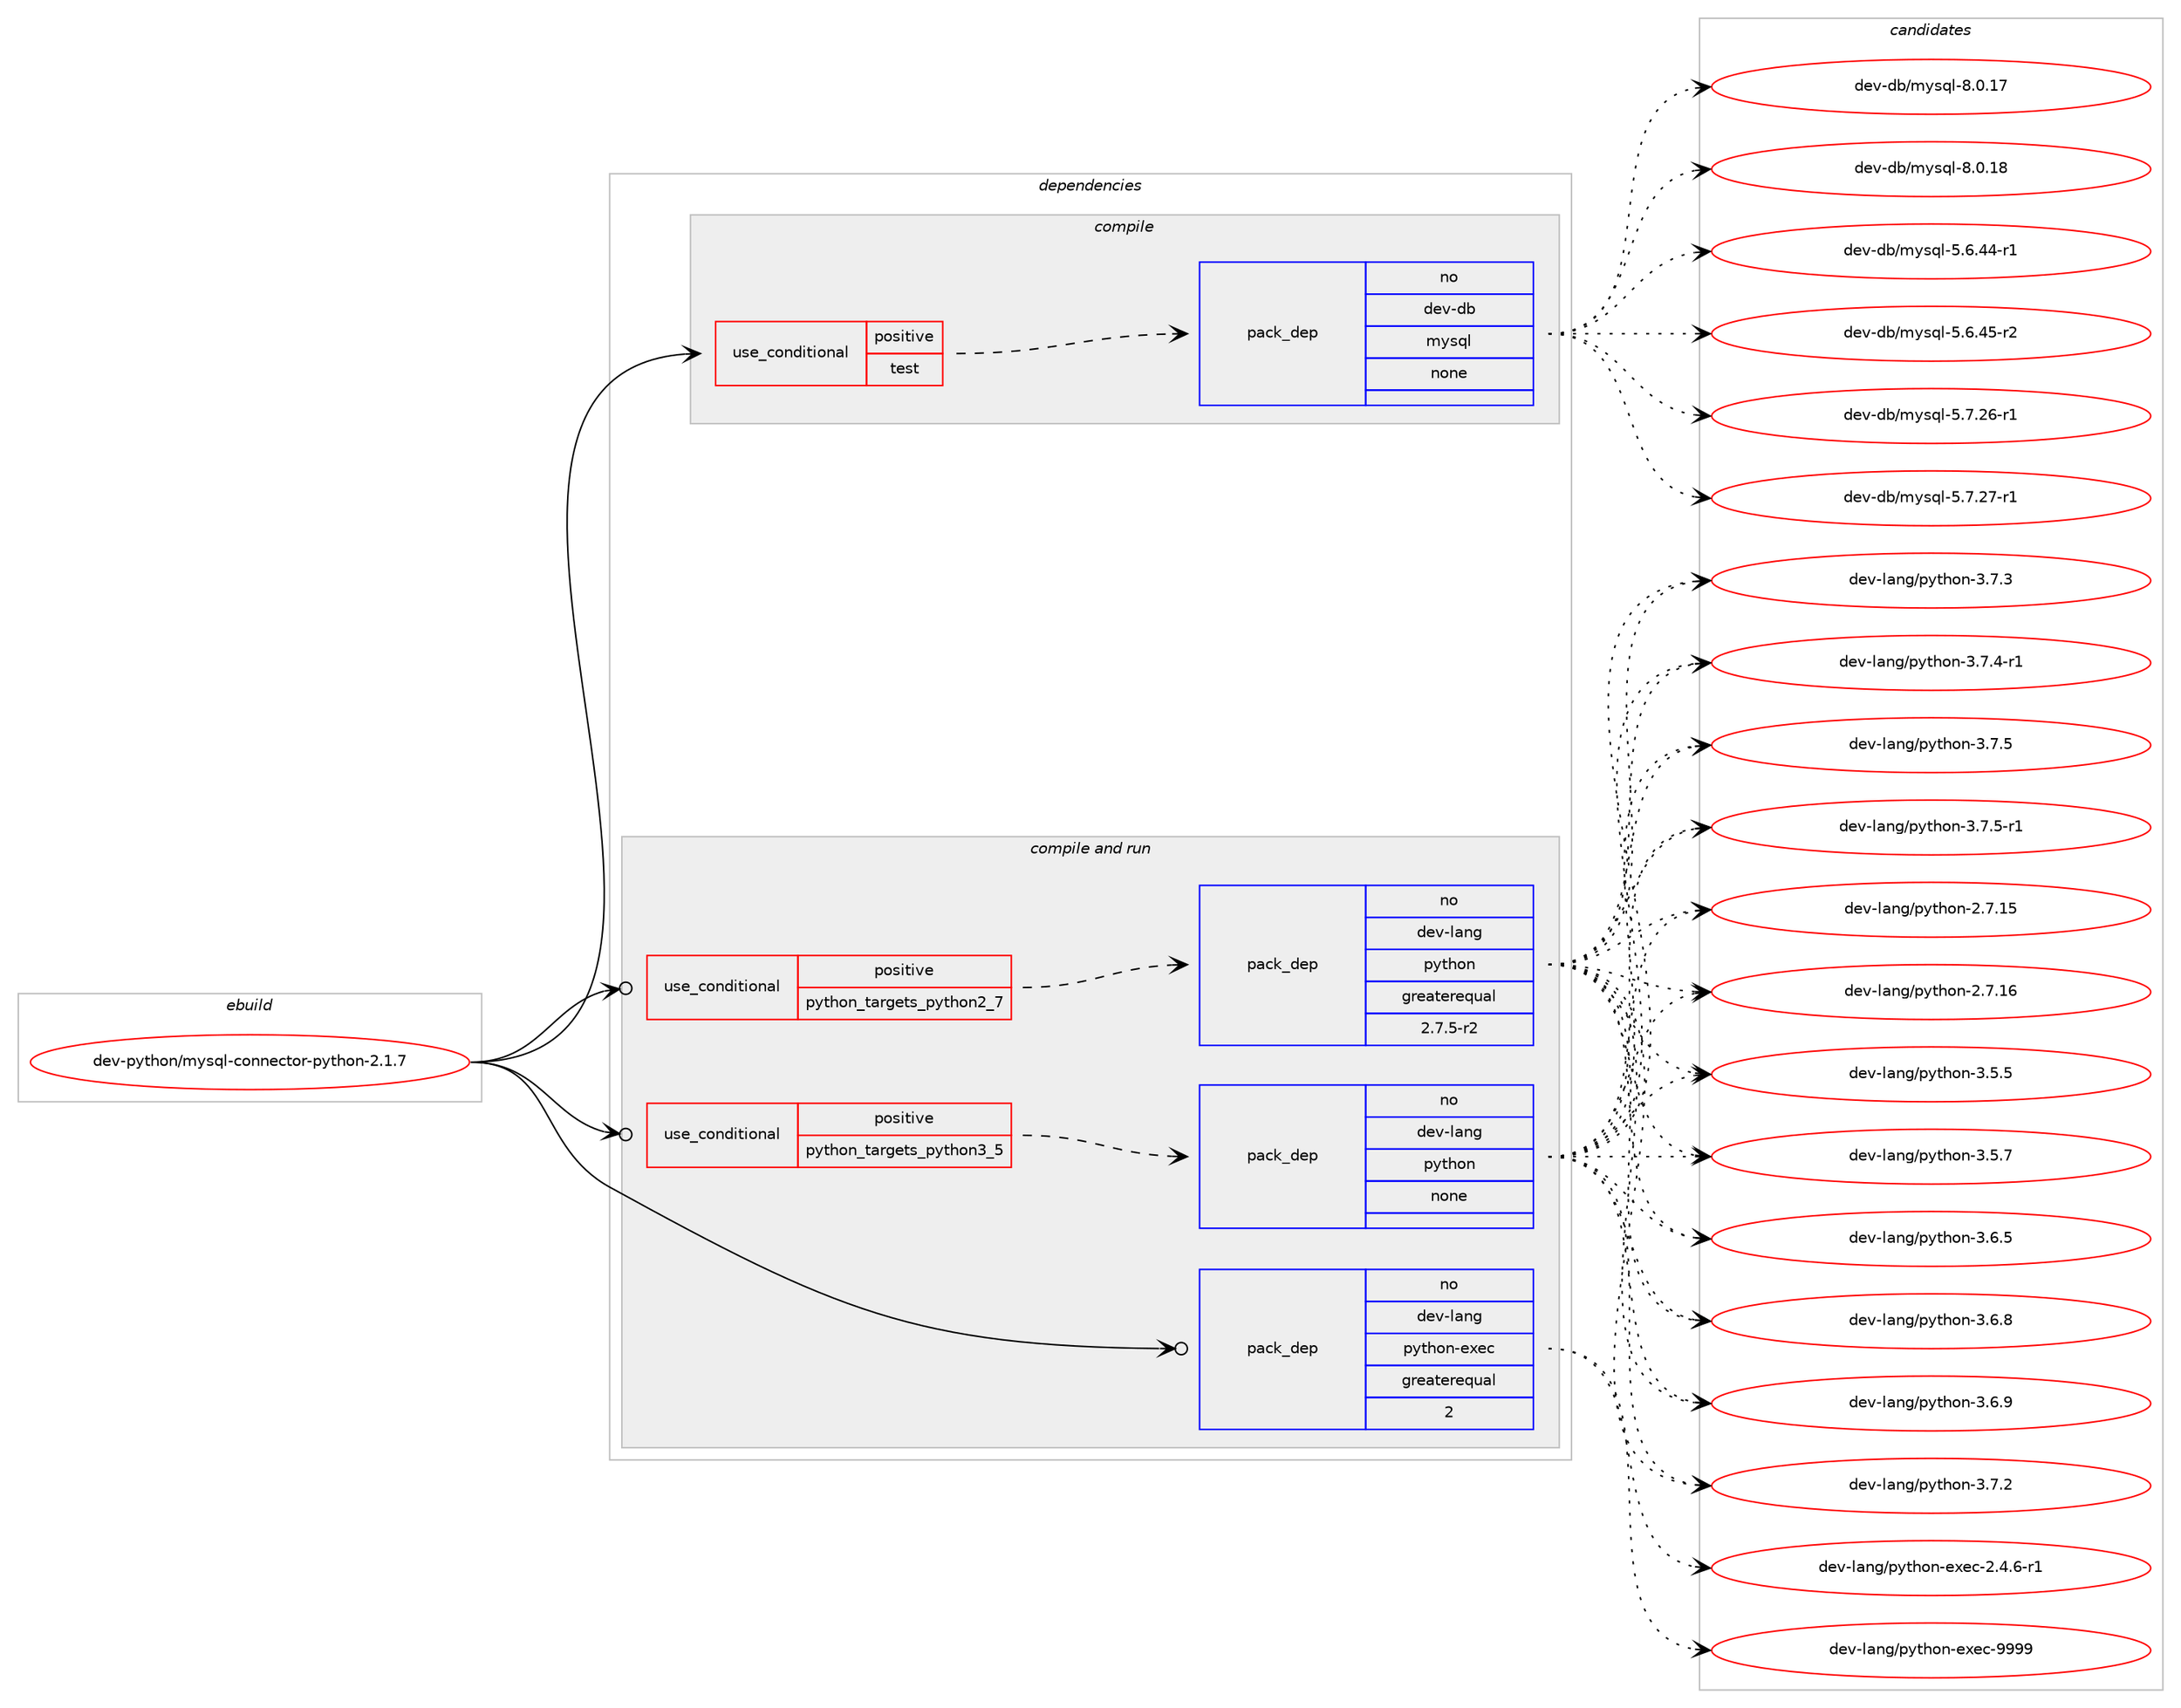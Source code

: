 digraph prolog {

# *************
# Graph options
# *************

newrank=true;
concentrate=true;
compound=true;
graph [rankdir=LR,fontname=Helvetica,fontsize=10,ranksep=1.5];#, ranksep=2.5, nodesep=0.2];
edge  [arrowhead=vee];
node  [fontname=Helvetica,fontsize=10];

# **********
# The ebuild
# **********

subgraph cluster_leftcol {
color=gray;
rank=same;
label=<<i>ebuild</i>>;
id [label="dev-python/mysql-connector-python-2.1.7", color=red, width=4, href="../dev-python/mysql-connector-python-2.1.7.svg"];
}

# ****************
# The dependencies
# ****************

subgraph cluster_midcol {
color=gray;
label=<<i>dependencies</i>>;
subgraph cluster_compile {
fillcolor="#eeeeee";
style=filled;
label=<<i>compile</i>>;
subgraph cond142827 {
dependency615597 [label=<<TABLE BORDER="0" CELLBORDER="1" CELLSPACING="0" CELLPADDING="4"><TR><TD ROWSPAN="3" CELLPADDING="10">use_conditional</TD></TR><TR><TD>positive</TD></TR><TR><TD>test</TD></TR></TABLE>>, shape=none, color=red];
subgraph pack460965 {
dependency615598 [label=<<TABLE BORDER="0" CELLBORDER="1" CELLSPACING="0" CELLPADDING="4" WIDTH="220"><TR><TD ROWSPAN="6" CELLPADDING="30">pack_dep</TD></TR><TR><TD WIDTH="110">no</TD></TR><TR><TD>dev-db</TD></TR><TR><TD>mysql</TD></TR><TR><TD>none</TD></TR><TR><TD></TD></TR></TABLE>>, shape=none, color=blue];
}
dependency615597:e -> dependency615598:w [weight=20,style="dashed",arrowhead="vee"];
}
id:e -> dependency615597:w [weight=20,style="solid",arrowhead="vee"];
}
subgraph cluster_compileandrun {
fillcolor="#eeeeee";
style=filled;
label=<<i>compile and run</i>>;
subgraph cond142828 {
dependency615599 [label=<<TABLE BORDER="0" CELLBORDER="1" CELLSPACING="0" CELLPADDING="4"><TR><TD ROWSPAN="3" CELLPADDING="10">use_conditional</TD></TR><TR><TD>positive</TD></TR><TR><TD>python_targets_python2_7</TD></TR></TABLE>>, shape=none, color=red];
subgraph pack460966 {
dependency615600 [label=<<TABLE BORDER="0" CELLBORDER="1" CELLSPACING="0" CELLPADDING="4" WIDTH="220"><TR><TD ROWSPAN="6" CELLPADDING="30">pack_dep</TD></TR><TR><TD WIDTH="110">no</TD></TR><TR><TD>dev-lang</TD></TR><TR><TD>python</TD></TR><TR><TD>greaterequal</TD></TR><TR><TD>2.7.5-r2</TD></TR></TABLE>>, shape=none, color=blue];
}
dependency615599:e -> dependency615600:w [weight=20,style="dashed",arrowhead="vee"];
}
id:e -> dependency615599:w [weight=20,style="solid",arrowhead="odotvee"];
subgraph cond142829 {
dependency615601 [label=<<TABLE BORDER="0" CELLBORDER="1" CELLSPACING="0" CELLPADDING="4"><TR><TD ROWSPAN="3" CELLPADDING="10">use_conditional</TD></TR><TR><TD>positive</TD></TR><TR><TD>python_targets_python3_5</TD></TR></TABLE>>, shape=none, color=red];
subgraph pack460967 {
dependency615602 [label=<<TABLE BORDER="0" CELLBORDER="1" CELLSPACING="0" CELLPADDING="4" WIDTH="220"><TR><TD ROWSPAN="6" CELLPADDING="30">pack_dep</TD></TR><TR><TD WIDTH="110">no</TD></TR><TR><TD>dev-lang</TD></TR><TR><TD>python</TD></TR><TR><TD>none</TD></TR><TR><TD></TD></TR></TABLE>>, shape=none, color=blue];
}
dependency615601:e -> dependency615602:w [weight=20,style="dashed",arrowhead="vee"];
}
id:e -> dependency615601:w [weight=20,style="solid",arrowhead="odotvee"];
subgraph pack460968 {
dependency615603 [label=<<TABLE BORDER="0" CELLBORDER="1" CELLSPACING="0" CELLPADDING="4" WIDTH="220"><TR><TD ROWSPAN="6" CELLPADDING="30">pack_dep</TD></TR><TR><TD WIDTH="110">no</TD></TR><TR><TD>dev-lang</TD></TR><TR><TD>python-exec</TD></TR><TR><TD>greaterequal</TD></TR><TR><TD>2</TD></TR></TABLE>>, shape=none, color=blue];
}
id:e -> dependency615603:w [weight=20,style="solid",arrowhead="odotvee"];
}
subgraph cluster_run {
fillcolor="#eeeeee";
style=filled;
label=<<i>run</i>>;
}
}

# **************
# The candidates
# **************

subgraph cluster_choices {
rank=same;
color=gray;
label=<<i>candidates</i>>;

subgraph choice460965 {
color=black;
nodesep=1;
choice100101118451009847109121115113108455346544652524511449 [label="dev-db/mysql-5.6.44-r1", color=red, width=4,href="../dev-db/mysql-5.6.44-r1.svg"];
choice100101118451009847109121115113108455346544652534511450 [label="dev-db/mysql-5.6.45-r2", color=red, width=4,href="../dev-db/mysql-5.6.45-r2.svg"];
choice100101118451009847109121115113108455346554650544511449 [label="dev-db/mysql-5.7.26-r1", color=red, width=4,href="../dev-db/mysql-5.7.26-r1.svg"];
choice100101118451009847109121115113108455346554650554511449 [label="dev-db/mysql-5.7.27-r1", color=red, width=4,href="../dev-db/mysql-5.7.27-r1.svg"];
choice10010111845100984710912111511310845564648464955 [label="dev-db/mysql-8.0.17", color=red, width=4,href="../dev-db/mysql-8.0.17.svg"];
choice10010111845100984710912111511310845564648464956 [label="dev-db/mysql-8.0.18", color=red, width=4,href="../dev-db/mysql-8.0.18.svg"];
dependency615598:e -> choice100101118451009847109121115113108455346544652524511449:w [style=dotted,weight="100"];
dependency615598:e -> choice100101118451009847109121115113108455346544652534511450:w [style=dotted,weight="100"];
dependency615598:e -> choice100101118451009847109121115113108455346554650544511449:w [style=dotted,weight="100"];
dependency615598:e -> choice100101118451009847109121115113108455346554650554511449:w [style=dotted,weight="100"];
dependency615598:e -> choice10010111845100984710912111511310845564648464955:w [style=dotted,weight="100"];
dependency615598:e -> choice10010111845100984710912111511310845564648464956:w [style=dotted,weight="100"];
}
subgraph choice460966 {
color=black;
nodesep=1;
choice10010111845108971101034711212111610411111045504655464953 [label="dev-lang/python-2.7.15", color=red, width=4,href="../dev-lang/python-2.7.15.svg"];
choice10010111845108971101034711212111610411111045504655464954 [label="dev-lang/python-2.7.16", color=red, width=4,href="../dev-lang/python-2.7.16.svg"];
choice100101118451089711010347112121116104111110455146534653 [label="dev-lang/python-3.5.5", color=red, width=4,href="../dev-lang/python-3.5.5.svg"];
choice100101118451089711010347112121116104111110455146534655 [label="dev-lang/python-3.5.7", color=red, width=4,href="../dev-lang/python-3.5.7.svg"];
choice100101118451089711010347112121116104111110455146544653 [label="dev-lang/python-3.6.5", color=red, width=4,href="../dev-lang/python-3.6.5.svg"];
choice100101118451089711010347112121116104111110455146544656 [label="dev-lang/python-3.6.8", color=red, width=4,href="../dev-lang/python-3.6.8.svg"];
choice100101118451089711010347112121116104111110455146544657 [label="dev-lang/python-3.6.9", color=red, width=4,href="../dev-lang/python-3.6.9.svg"];
choice100101118451089711010347112121116104111110455146554650 [label="dev-lang/python-3.7.2", color=red, width=4,href="../dev-lang/python-3.7.2.svg"];
choice100101118451089711010347112121116104111110455146554651 [label="dev-lang/python-3.7.3", color=red, width=4,href="../dev-lang/python-3.7.3.svg"];
choice1001011184510897110103471121211161041111104551465546524511449 [label="dev-lang/python-3.7.4-r1", color=red, width=4,href="../dev-lang/python-3.7.4-r1.svg"];
choice100101118451089711010347112121116104111110455146554653 [label="dev-lang/python-3.7.5", color=red, width=4,href="../dev-lang/python-3.7.5.svg"];
choice1001011184510897110103471121211161041111104551465546534511449 [label="dev-lang/python-3.7.5-r1", color=red, width=4,href="../dev-lang/python-3.7.5-r1.svg"];
dependency615600:e -> choice10010111845108971101034711212111610411111045504655464953:w [style=dotted,weight="100"];
dependency615600:e -> choice10010111845108971101034711212111610411111045504655464954:w [style=dotted,weight="100"];
dependency615600:e -> choice100101118451089711010347112121116104111110455146534653:w [style=dotted,weight="100"];
dependency615600:e -> choice100101118451089711010347112121116104111110455146534655:w [style=dotted,weight="100"];
dependency615600:e -> choice100101118451089711010347112121116104111110455146544653:w [style=dotted,weight="100"];
dependency615600:e -> choice100101118451089711010347112121116104111110455146544656:w [style=dotted,weight="100"];
dependency615600:e -> choice100101118451089711010347112121116104111110455146544657:w [style=dotted,weight="100"];
dependency615600:e -> choice100101118451089711010347112121116104111110455146554650:w [style=dotted,weight="100"];
dependency615600:e -> choice100101118451089711010347112121116104111110455146554651:w [style=dotted,weight="100"];
dependency615600:e -> choice1001011184510897110103471121211161041111104551465546524511449:w [style=dotted,weight="100"];
dependency615600:e -> choice100101118451089711010347112121116104111110455146554653:w [style=dotted,weight="100"];
dependency615600:e -> choice1001011184510897110103471121211161041111104551465546534511449:w [style=dotted,weight="100"];
}
subgraph choice460967 {
color=black;
nodesep=1;
choice10010111845108971101034711212111610411111045504655464953 [label="dev-lang/python-2.7.15", color=red, width=4,href="../dev-lang/python-2.7.15.svg"];
choice10010111845108971101034711212111610411111045504655464954 [label="dev-lang/python-2.7.16", color=red, width=4,href="../dev-lang/python-2.7.16.svg"];
choice100101118451089711010347112121116104111110455146534653 [label="dev-lang/python-3.5.5", color=red, width=4,href="../dev-lang/python-3.5.5.svg"];
choice100101118451089711010347112121116104111110455146534655 [label="dev-lang/python-3.5.7", color=red, width=4,href="../dev-lang/python-3.5.7.svg"];
choice100101118451089711010347112121116104111110455146544653 [label="dev-lang/python-3.6.5", color=red, width=4,href="../dev-lang/python-3.6.5.svg"];
choice100101118451089711010347112121116104111110455146544656 [label="dev-lang/python-3.6.8", color=red, width=4,href="../dev-lang/python-3.6.8.svg"];
choice100101118451089711010347112121116104111110455146544657 [label="dev-lang/python-3.6.9", color=red, width=4,href="../dev-lang/python-3.6.9.svg"];
choice100101118451089711010347112121116104111110455146554650 [label="dev-lang/python-3.7.2", color=red, width=4,href="../dev-lang/python-3.7.2.svg"];
choice100101118451089711010347112121116104111110455146554651 [label="dev-lang/python-3.7.3", color=red, width=4,href="../dev-lang/python-3.7.3.svg"];
choice1001011184510897110103471121211161041111104551465546524511449 [label="dev-lang/python-3.7.4-r1", color=red, width=4,href="../dev-lang/python-3.7.4-r1.svg"];
choice100101118451089711010347112121116104111110455146554653 [label="dev-lang/python-3.7.5", color=red, width=4,href="../dev-lang/python-3.7.5.svg"];
choice1001011184510897110103471121211161041111104551465546534511449 [label="dev-lang/python-3.7.5-r1", color=red, width=4,href="../dev-lang/python-3.7.5-r1.svg"];
dependency615602:e -> choice10010111845108971101034711212111610411111045504655464953:w [style=dotted,weight="100"];
dependency615602:e -> choice10010111845108971101034711212111610411111045504655464954:w [style=dotted,weight="100"];
dependency615602:e -> choice100101118451089711010347112121116104111110455146534653:w [style=dotted,weight="100"];
dependency615602:e -> choice100101118451089711010347112121116104111110455146534655:w [style=dotted,weight="100"];
dependency615602:e -> choice100101118451089711010347112121116104111110455146544653:w [style=dotted,weight="100"];
dependency615602:e -> choice100101118451089711010347112121116104111110455146544656:w [style=dotted,weight="100"];
dependency615602:e -> choice100101118451089711010347112121116104111110455146544657:w [style=dotted,weight="100"];
dependency615602:e -> choice100101118451089711010347112121116104111110455146554650:w [style=dotted,weight="100"];
dependency615602:e -> choice100101118451089711010347112121116104111110455146554651:w [style=dotted,weight="100"];
dependency615602:e -> choice1001011184510897110103471121211161041111104551465546524511449:w [style=dotted,weight="100"];
dependency615602:e -> choice100101118451089711010347112121116104111110455146554653:w [style=dotted,weight="100"];
dependency615602:e -> choice1001011184510897110103471121211161041111104551465546534511449:w [style=dotted,weight="100"];
}
subgraph choice460968 {
color=black;
nodesep=1;
choice10010111845108971101034711212111610411111045101120101994550465246544511449 [label="dev-lang/python-exec-2.4.6-r1", color=red, width=4,href="../dev-lang/python-exec-2.4.6-r1.svg"];
choice10010111845108971101034711212111610411111045101120101994557575757 [label="dev-lang/python-exec-9999", color=red, width=4,href="../dev-lang/python-exec-9999.svg"];
dependency615603:e -> choice10010111845108971101034711212111610411111045101120101994550465246544511449:w [style=dotted,weight="100"];
dependency615603:e -> choice10010111845108971101034711212111610411111045101120101994557575757:w [style=dotted,weight="100"];
}
}

}
